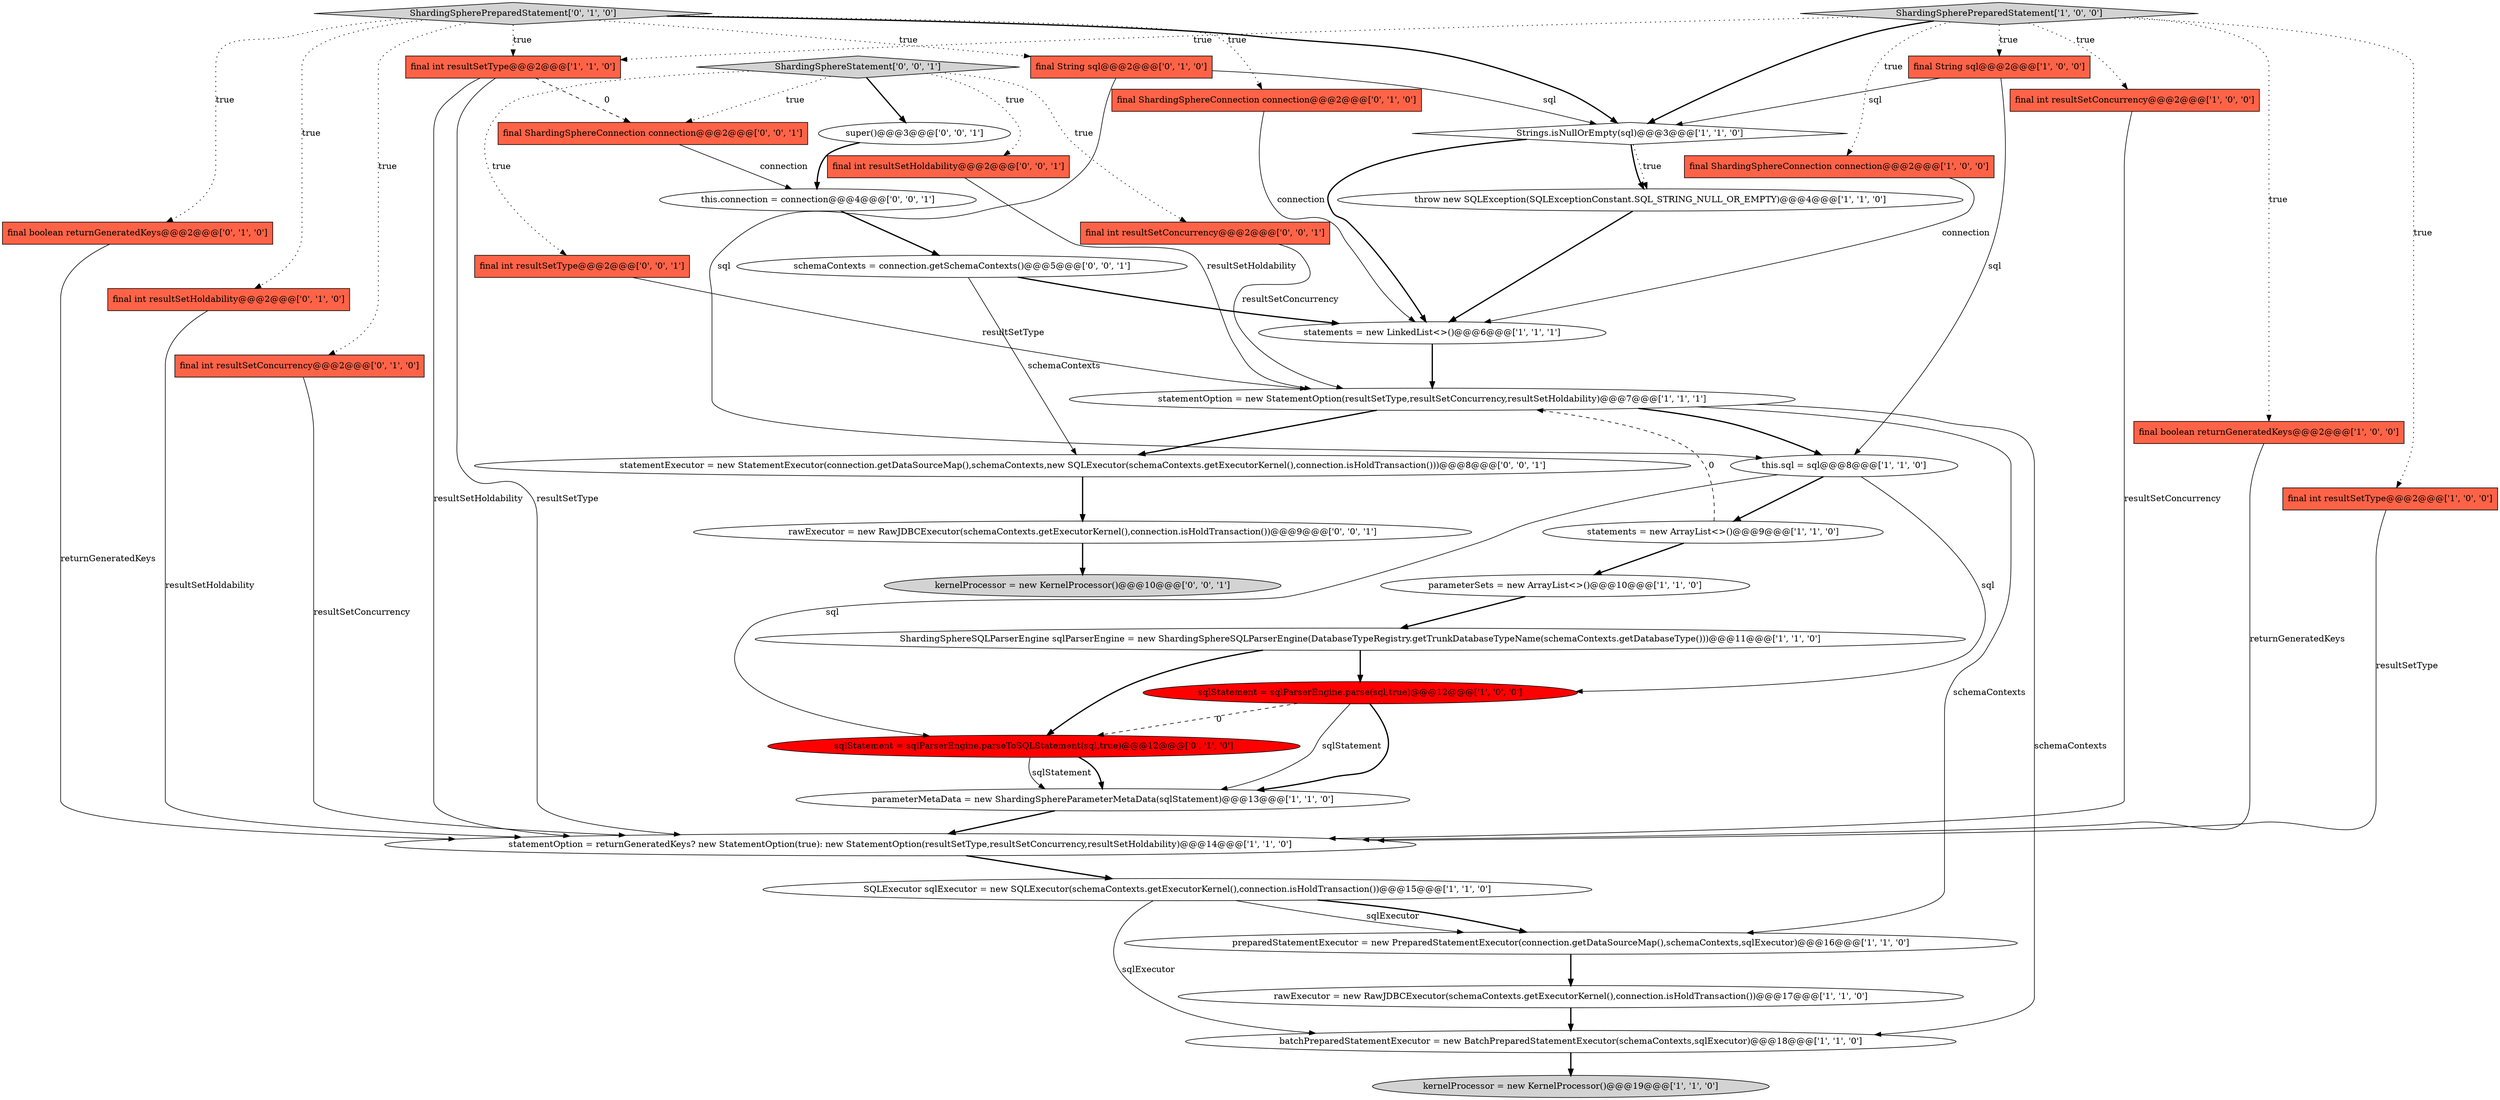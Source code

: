 digraph {
34 [style = filled, label = "final int resultSetHoldability@@@2@@@['0', '0', '1']", fillcolor = tomato, shape = box image = "AAA0AAABBB3BBB"];
5 [style = filled, label = "final String sql@@@2@@@['1', '0', '0']", fillcolor = tomato, shape = box image = "AAA0AAABBB1BBB"];
25 [style = filled, label = "final String sql@@@2@@@['0', '1', '0']", fillcolor = tomato, shape = box image = "AAA0AAABBB2BBB"];
29 [style = filled, label = "sqlStatement = sqlParserEngine.parseToSQLStatement(sql,true)@@@12@@@['0', '1', '0']", fillcolor = red, shape = ellipse image = "AAA1AAABBB2BBB"];
16 [style = filled, label = "statements = new ArrayList<>()@@@9@@@['1', '1', '0']", fillcolor = white, shape = ellipse image = "AAA0AAABBB1BBB"];
20 [style = filled, label = "final ShardingSphereConnection connection@@@2@@@['1', '0', '0']", fillcolor = tomato, shape = box image = "AAA0AAABBB1BBB"];
37 [style = filled, label = "rawExecutor = new RawJDBCExecutor(schemaContexts.getExecutorKernel(),connection.isHoldTransaction())@@@9@@@['0', '0', '1']", fillcolor = white, shape = ellipse image = "AAA0AAABBB3BBB"];
39 [style = filled, label = "schemaContexts = connection.getSchemaContexts()@@@5@@@['0', '0', '1']", fillcolor = white, shape = ellipse image = "AAA0AAABBB3BBB"];
30 [style = filled, label = "final int resultSetConcurrency@@@2@@@['0', '0', '1']", fillcolor = tomato, shape = box image = "AAA0AAABBB3BBB"];
9 [style = filled, label = "statementOption = returnGeneratedKeys? new StatementOption(true): new StatementOption(resultSetType,resultSetConcurrency,resultSetHoldability)@@@14@@@['1', '1', '0']", fillcolor = white, shape = ellipse image = "AAA0AAABBB1BBB"];
33 [style = filled, label = "kernelProcessor = new KernelProcessor()@@@10@@@['0', '0', '1']", fillcolor = lightgray, shape = ellipse image = "AAA0AAABBB3BBB"];
35 [style = filled, label = "this.connection = connection@@@4@@@['0', '0', '1']", fillcolor = white, shape = ellipse image = "AAA0AAABBB3BBB"];
0 [style = filled, label = "statementOption = new StatementOption(resultSetType,resultSetConcurrency,resultSetHoldability)@@@7@@@['1', '1', '1']", fillcolor = white, shape = ellipse image = "AAA0AAABBB1BBB"];
7 [style = filled, label = "final int resultSetConcurrency@@@2@@@['1', '0', '0']", fillcolor = tomato, shape = box image = "AAA0AAABBB1BBB"];
4 [style = filled, label = "ShardingSphereSQLParserEngine sqlParserEngine = new ShardingSphereSQLParserEngine(DatabaseTypeRegistry.getTrunkDatabaseTypeName(schemaContexts.getDatabaseType()))@@@11@@@['1', '1', '0']", fillcolor = white, shape = ellipse image = "AAA0AAABBB1BBB"];
15 [style = filled, label = "final boolean returnGeneratedKeys@@@2@@@['1', '0', '0']", fillcolor = tomato, shape = box image = "AAA0AAABBB1BBB"];
17 [style = filled, label = "SQLExecutor sqlExecutor = new SQLExecutor(schemaContexts.getExecutorKernel(),connection.isHoldTransaction())@@@15@@@['1', '1', '0']", fillcolor = white, shape = ellipse image = "AAA0AAABBB1BBB"];
28 [style = filled, label = "final boolean returnGeneratedKeys@@@2@@@['0', '1', '0']", fillcolor = tomato, shape = box image = "AAA0AAABBB2BBB"];
40 [style = filled, label = "ShardingSphereStatement['0', '0', '1']", fillcolor = lightgray, shape = diamond image = "AAA0AAABBB3BBB"];
8 [style = filled, label = "statements = new LinkedList<>()@@@6@@@['1', '1', '1']", fillcolor = white, shape = ellipse image = "AAA0AAABBB1BBB"];
21 [style = filled, label = "final int resultSetType@@@2@@@['1', '1', '0']", fillcolor = tomato, shape = box image = "AAA0AAABBB1BBB"];
24 [style = filled, label = "final ShardingSphereConnection connection@@@2@@@['0', '1', '0']", fillcolor = tomato, shape = box image = "AAA0AAABBB2BBB"];
23 [style = filled, label = "final int resultSetHoldability@@@2@@@['0', '1', '0']", fillcolor = tomato, shape = box image = "AAA0AAABBB2BBB"];
19 [style = filled, label = "parameterSets = new ArrayList<>()@@@10@@@['1', '1', '0']", fillcolor = white, shape = ellipse image = "AAA0AAABBB1BBB"];
2 [style = filled, label = "sqlStatement = sqlParserEngine.parse(sql,true)@@@12@@@['1', '0', '0']", fillcolor = red, shape = ellipse image = "AAA1AAABBB1BBB"];
10 [style = filled, label = "batchPreparedStatementExecutor = new BatchPreparedStatementExecutor(schemaContexts,sqlExecutor)@@@18@@@['1', '1', '0']", fillcolor = white, shape = ellipse image = "AAA0AAABBB1BBB"];
18 [style = filled, label = "rawExecutor = new RawJDBCExecutor(schemaContexts.getExecutorKernel(),connection.isHoldTransaction())@@@17@@@['1', '1', '0']", fillcolor = white, shape = ellipse image = "AAA0AAABBB1BBB"];
27 [style = filled, label = "final int resultSetConcurrency@@@2@@@['0', '1', '0']", fillcolor = tomato, shape = box image = "AAA0AAABBB2BBB"];
22 [style = filled, label = "this.sql = sql@@@8@@@['1', '1', '0']", fillcolor = white, shape = ellipse image = "AAA0AAABBB1BBB"];
13 [style = filled, label = "ShardingSpherePreparedStatement['1', '0', '0']", fillcolor = lightgray, shape = diamond image = "AAA0AAABBB1BBB"];
6 [style = filled, label = "final int resultSetType@@@2@@@['1', '0', '0']", fillcolor = tomato, shape = box image = "AAA0AAABBB1BBB"];
31 [style = filled, label = "statementExecutor = new StatementExecutor(connection.getDataSourceMap(),schemaContexts,new SQLExecutor(schemaContexts.getExecutorKernel(),connection.isHoldTransaction()))@@@8@@@['0', '0', '1']", fillcolor = white, shape = ellipse image = "AAA0AAABBB3BBB"];
32 [style = filled, label = "final int resultSetType@@@2@@@['0', '0', '1']", fillcolor = tomato, shape = box image = "AAA0AAABBB3BBB"];
11 [style = filled, label = "preparedStatementExecutor = new PreparedStatementExecutor(connection.getDataSourceMap(),schemaContexts,sqlExecutor)@@@16@@@['1', '1', '0']", fillcolor = white, shape = ellipse image = "AAA0AAABBB1BBB"];
36 [style = filled, label = "super()@@@3@@@['0', '0', '1']", fillcolor = white, shape = ellipse image = "AAA0AAABBB3BBB"];
26 [style = filled, label = "ShardingSpherePreparedStatement['0', '1', '0']", fillcolor = lightgray, shape = diamond image = "AAA0AAABBB2BBB"];
12 [style = filled, label = "Strings.isNullOrEmpty(sql)@@@3@@@['1', '1', '0']", fillcolor = white, shape = diamond image = "AAA0AAABBB1BBB"];
3 [style = filled, label = "parameterMetaData = new ShardingSphereParameterMetaData(sqlStatement)@@@13@@@['1', '1', '0']", fillcolor = white, shape = ellipse image = "AAA0AAABBB1BBB"];
1 [style = filled, label = "kernelProcessor = new KernelProcessor()@@@19@@@['1', '1', '0']", fillcolor = lightgray, shape = ellipse image = "AAA0AAABBB1BBB"];
14 [style = filled, label = "throw new SQLException(SQLExceptionConstant.SQL_STRING_NULL_OR_EMPTY)@@@4@@@['1', '1', '0']", fillcolor = white, shape = ellipse image = "AAA0AAABBB1BBB"];
38 [style = filled, label = "final ShardingSphereConnection connection@@@2@@@['0', '0', '1']", fillcolor = tomato, shape = box image = "AAA0AAABBB3BBB"];
25->22 [style = solid, label="sql"];
13->6 [style = dotted, label="true"];
24->8 [style = solid, label="connection"];
40->34 [style = dotted, label="true"];
31->37 [style = bold, label=""];
27->9 [style = solid, label="resultSetConcurrency"];
39->31 [style = solid, label="schemaContexts"];
21->9 [style = solid, label="resultSetType"];
32->0 [style = solid, label="resultSetType"];
15->9 [style = solid, label="returnGeneratedKeys"];
22->16 [style = bold, label=""];
20->8 [style = solid, label="connection"];
28->9 [style = solid, label="returnGeneratedKeys"];
26->25 [style = dotted, label="true"];
26->27 [style = dotted, label="true"];
2->3 [style = bold, label=""];
13->20 [style = dotted, label="true"];
7->9 [style = solid, label="resultSetConcurrency"];
29->3 [style = bold, label=""];
35->39 [style = bold, label=""];
39->8 [style = bold, label=""];
40->30 [style = dotted, label="true"];
40->38 [style = dotted, label="true"];
13->5 [style = dotted, label="true"];
26->23 [style = dotted, label="true"];
40->32 [style = dotted, label="true"];
0->11 [style = solid, label="schemaContexts"];
17->10 [style = solid, label="sqlExecutor"];
34->0 [style = solid, label="resultSetHoldability"];
13->7 [style = dotted, label="true"];
4->2 [style = bold, label=""];
9->17 [style = bold, label=""];
16->19 [style = bold, label=""];
4->29 [style = bold, label=""];
21->38 [style = dashed, label="0"];
22->29 [style = solid, label="sql"];
23->9 [style = solid, label="resultSetHoldability"];
11->18 [style = bold, label=""];
17->11 [style = solid, label="sqlExecutor"];
8->0 [style = bold, label=""];
3->9 [style = bold, label=""];
5->22 [style = solid, label="sql"];
12->14 [style = dotted, label="true"];
26->12 [style = bold, label=""];
5->12 [style = solid, label="sql"];
30->0 [style = solid, label="resultSetConcurrency"];
13->12 [style = bold, label=""];
2->3 [style = solid, label="sqlStatement"];
0->10 [style = solid, label="schemaContexts"];
18->10 [style = bold, label=""];
13->21 [style = dotted, label="true"];
40->36 [style = bold, label=""];
26->21 [style = dotted, label="true"];
12->8 [style = bold, label=""];
26->28 [style = dotted, label="true"];
0->22 [style = bold, label=""];
38->35 [style = solid, label="connection"];
26->24 [style = dotted, label="true"];
2->29 [style = dashed, label="0"];
12->14 [style = bold, label=""];
6->9 [style = solid, label="resultSetType"];
13->15 [style = dotted, label="true"];
29->3 [style = solid, label="sqlStatement"];
14->8 [style = bold, label=""];
19->4 [style = bold, label=""];
25->12 [style = solid, label="sql"];
22->2 [style = solid, label="sql"];
21->9 [style = solid, label="resultSetHoldability"];
36->35 [style = bold, label=""];
37->33 [style = bold, label=""];
10->1 [style = bold, label=""];
16->0 [style = dashed, label="0"];
0->31 [style = bold, label=""];
17->11 [style = bold, label=""];
}
